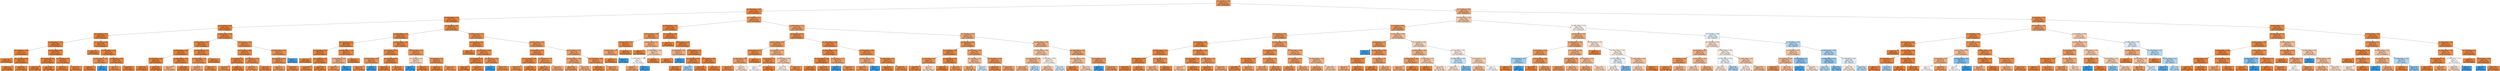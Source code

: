 digraph Tree {
node [shape=box, style="filled", color="black", fontname="helvetica"] ;
edge [fontname="helvetica"] ;
0 [label="숙소_가격_리뷰점수 <= 4.765\ngini = 0.215\nsamples = 29125\nvalue = [25562, 3563]\nclass = Non-Preference", fillcolor="#e99355"] ;
1 [label="숙소_정확성_리뷰점수 <= 4.895\ngini = 0.063\nsamples = 16262\nvalue = [15730, 532]\nclass = Non-Preference", fillcolor="#e68540"] ;
0 -> 1 [labeldistance=2.5, labelangle=45, headlabel="True"] ;
2 [label="숙소_청결도_리뷰점수 <= 4.795\ngini = 0.027\nsamples = 13354\nvalue = [13169, 185]\nclass = Non-Preference", fillcolor="#e5833c"] ;
1 -> 2 ;
3 [label="숙소_소통_리뷰점수 <= 4.965\ngini = 0.008\nsamples = 10560\nvalue = [10518, 42]\nclass = Non-Preference", fillcolor="#e5823a"] ;
2 -> 3 ;
4 [label="숙소_소통_리뷰점수 <= 4.925\ngini = 0.002\nsamples = 9044\nvalue = [9033, 11]\nclass = Non-Preference", fillcolor="#e58139"] ;
3 -> 4 ;
5 [label="숙소_정확성_리뷰점수 <= 4.765\ngini = 0.001\nsamples = 8426\nvalue = [8421, 5]\nclass = Non-Preference", fillcolor="#e58139"] ;
4 -> 5 ;
6 [label="숙소_위치_리뷰점수 <= 4.995\ngini = 0.0\nsamples = 7128\nvalue = [7127, 1]\nclass = Non-Preference", fillcolor="#e58139"] ;
5 -> 6 ;
7 [label="gini = 0.0\nsamples = 6651\nvalue = [6651, 0]\nclass = Non-Preference", fillcolor="#e58139"] ;
6 -> 7 ;
8 [label="숙소_가격_리뷰점수 <= 4.595\ngini = 0.004\nsamples = 477\nvalue = [476, 1]\nclass = Non-Preference", fillcolor="#e58139"] ;
6 -> 8 ;
9 [label="gini = 0.0\nsamples = 396\nvalue = [396, 0]\nclass = Non-Preference", fillcolor="#e58139"] ;
8 -> 9 ;
10 [label="gini = 0.024\nsamples = 81\nvalue = [80, 1]\nclass = Non-Preference", fillcolor="#e5833b"] ;
8 -> 10 ;
11 [label="숙소_체크인_리뷰점수 <= 4.99\ngini = 0.006\nsamples = 1298\nvalue = [1294, 4]\nclass = Non-Preference", fillcolor="#e5813a"] ;
5 -> 11 ;
12 [label="숙소_소통_리뷰점수 <= 4.875\ngini = 0.005\nsamples = 1229\nvalue = [1226, 3]\nclass = Non-Preference", fillcolor="#e58139"] ;
11 -> 12 ;
13 [label="gini = 0.0\nsamples = 808\nvalue = [808, 0]\nclass = Non-Preference", fillcolor="#e58139"] ;
12 -> 13 ;
14 [label="gini = 0.014\nsamples = 421\nvalue = [418, 3]\nclass = Non-Preference", fillcolor="#e5823a"] ;
12 -> 14 ;
15 [label="숙소_가격_리뷰점수 <= 4.66\ngini = 0.029\nsamples = 69\nvalue = [68, 1]\nclass = Non-Preference", fillcolor="#e5833c"] ;
11 -> 15 ;
16 [label="gini = 0.0\nsamples = 43\nvalue = [43, 0]\nclass = Non-Preference", fillcolor="#e58139"] ;
15 -> 16 ;
17 [label="gini = 0.074\nsamples = 26\nvalue = [25, 1]\nclass = Non-Preference", fillcolor="#e68641"] ;
15 -> 17 ;
18 [label="숙소_가격_리뷰점수 <= 4.655\ngini = 0.019\nsamples = 618\nvalue = [612, 6]\nclass = Non-Preference", fillcolor="#e5823b"] ;
4 -> 18 ;
19 [label="gini = 0.0\nsamples = 326\nvalue = [326, 0]\nclass = Non-Preference", fillcolor="#e58139"] ;
18 -> 19 ;
20 [label="숙소_체크인_리뷰점수 <= 4.735\ngini = 0.04\nsamples = 292\nvalue = [286, 6]\nclass = Non-Preference", fillcolor="#e6843d"] ;
18 -> 20 ;
21 [label="숙소_체크인_리뷰점수 <= 4.725\ngini = 0.18\nsamples = 10\nvalue = [9, 1]\nclass = Non-Preference", fillcolor="#e88f4f"] ;
20 -> 21 ;
22 [label="gini = 0.0\nsamples = 9\nvalue = [9, 0]\nclass = Non-Preference", fillcolor="#e58139"] ;
21 -> 22 ;
23 [label="gini = 0.0\nsamples = 1\nvalue = [0, 1]\nclass = Preference", fillcolor="#399de5"] ;
21 -> 23 ;
24 [label="숙소_위치_리뷰점수 <= 4.435\ngini = 0.035\nsamples = 282\nvalue = [277, 5]\nclass = Non-Preference", fillcolor="#e5833d"] ;
20 -> 24 ;
25 [label="gini = 0.18\nsamples = 10\nvalue = [9, 1]\nclass = Non-Preference", fillcolor="#e88f4f"] ;
24 -> 25 ;
26 [label="gini = 0.029\nsamples = 272\nvalue = [268, 4]\nclass = Non-Preference", fillcolor="#e5833c"] ;
24 -> 26 ;
27 [label="숙소_정확성_리뷰점수 <= 4.795\ngini = 0.04\nsamples = 1516\nvalue = [1485, 31]\nclass = Non-Preference", fillcolor="#e6843d"] ;
3 -> 27 ;
28 [label="숙소_청결도_리뷰점수 <= 4.685\ngini = 0.016\nsamples = 1145\nvalue = [1136, 9]\nclass = Non-Preference", fillcolor="#e5823b"] ;
27 -> 28 ;
29 [label="숙소_정확성_리뷰점수 <= 4.695\ngini = 0.008\nsamples = 980\nvalue = [976, 4]\nclass = Non-Preference", fillcolor="#e5823a"] ;
28 -> 29 ;
30 [label="숙소_위치_리뷰점수 <= 4.825\ngini = 0.002\nsamples = 810\nvalue = [809, 1]\nclass = Non-Preference", fillcolor="#e58139"] ;
29 -> 30 ;
31 [label="gini = 0.0\nsamples = 481\nvalue = [481, 0]\nclass = Non-Preference", fillcolor="#e58139"] ;
30 -> 31 ;
32 [label="gini = 0.006\nsamples = 329\nvalue = [328, 1]\nclass = Non-Preference", fillcolor="#e5813a"] ;
30 -> 32 ;
33 [label="숙소_정확성_리뷰점수 <= 4.705\ngini = 0.035\nsamples = 170\nvalue = [167, 3]\nclass = Non-Preference", fillcolor="#e5833d"] ;
29 -> 33 ;
34 [label="gini = 0.408\nsamples = 7\nvalue = [5, 2]\nclass = Non-Preference", fillcolor="#efb388"] ;
33 -> 34 ;
35 [label="gini = 0.012\nsamples = 163\nvalue = [162, 1]\nclass = Non-Preference", fillcolor="#e5823a"] ;
33 -> 35 ;
36 [label="숙소_청결도_리뷰점수 <= 4.735\ngini = 0.059\nsamples = 165\nvalue = [160, 5]\nclass = Non-Preference", fillcolor="#e6853f"] ;
28 -> 36 ;
37 [label="숙소_정확성_리뷰점수 <= 4.58\ngini = 0.163\nsamples = 56\nvalue = [51, 5]\nclass = Non-Preference", fillcolor="#e88d4c"] ;
36 -> 37 ;
38 [label="gini = 0.346\nsamples = 9\nvalue = [7, 2]\nclass = Non-Preference", fillcolor="#eca572"] ;
37 -> 38 ;
39 [label="gini = 0.12\nsamples = 47\nvalue = [44, 3]\nclass = Non-Preference", fillcolor="#e78a46"] ;
37 -> 39 ;
40 [label="gini = 0.0\nsamples = 109\nvalue = [109, 0]\nclass = Non-Preference", fillcolor="#e58139"] ;
36 -> 40 ;
41 [label="숙소_위치_리뷰점수 <= 4.975\ngini = 0.112\nsamples = 371\nvalue = [349, 22]\nclass = Non-Preference", fillcolor="#e78945"] ;
27 -> 41 ;
42 [label="숙소_가격_리뷰점수 <= 4.665\ngini = 0.09\nsamples = 297\nvalue = [283, 14]\nclass = Non-Preference", fillcolor="#e68743"] ;
41 -> 42 ;
43 [label="숙소_가격_리뷰점수 <= 4.3\ngini = 0.015\nsamples = 134\nvalue = [133, 1]\nclass = Non-Preference", fillcolor="#e5823a"] ;
42 -> 43 ;
44 [label="gini = 0.198\nsamples = 9\nvalue = [8, 1]\nclass = Non-Preference", fillcolor="#e89152"] ;
43 -> 44 ;
45 [label="gini = 0.0\nsamples = 125\nvalue = [125, 0]\nclass = Non-Preference", fillcolor="#e58139"] ;
43 -> 45 ;
46 [label="숙소_가격_리뷰점수 <= 4.705\ngini = 0.147\nsamples = 163\nvalue = [150, 13]\nclass = Non-Preference", fillcolor="#e78c4a"] ;
42 -> 46 ;
47 [label="gini = 0.233\nsamples = 67\nvalue = [58, 9]\nclass = Non-Preference", fillcolor="#e99558"] ;
46 -> 47 ;
48 [label="gini = 0.08\nsamples = 96\nvalue = [92, 4]\nclass = Non-Preference", fillcolor="#e68642"] ;
46 -> 48 ;
49 [label="숙소_청결도_리뷰점수 <= 4.785\ngini = 0.193\nsamples = 74\nvalue = [66, 8]\nclass = Non-Preference", fillcolor="#e89051"] ;
41 -> 49 ;
50 [label="숙소_가격_리뷰점수 <= 4.615\ngini = 0.173\nsamples = 73\nvalue = [66, 7]\nclass = Non-Preference", fillcolor="#e88e4e"] ;
49 -> 50 ;
51 [label="gini = 0.271\nsamples = 31\nvalue = [26, 5]\nclass = Non-Preference", fillcolor="#ea995f"] ;
50 -> 51 ;
52 [label="gini = 0.091\nsamples = 42\nvalue = [40, 2]\nclass = Non-Preference", fillcolor="#e68743"] ;
50 -> 52 ;
53 [label="gini = 0.0\nsamples = 1\nvalue = [0, 1]\nclass = Preference", fillcolor="#399de5"] ;
49 -> 53 ;
54 [label="숙소_소통_리뷰점수 <= 4.895\ngini = 0.097\nsamples = 2794\nvalue = [2651, 143]\nclass = Non-Preference", fillcolor="#e68844"] ;
2 -> 54 ;
55 [label="숙소_정확성_리뷰점수 <= 4.795\ngini = 0.036\nsamples = 1425\nvalue = [1399, 26]\nclass = Non-Preference", fillcolor="#e5833d"] ;
54 -> 55 ;
56 [label="숙소_가격_리뷰점수 <= 4.725\ngini = 0.009\nsamples = 849\nvalue = [845, 4]\nclass = Non-Preference", fillcolor="#e5823a"] ;
55 -> 56 ;
57 [label="숙소_소통_리뷰점수 <= 4.745\ngini = 0.005\nsamples = 795\nvalue = [793, 2]\nclass = Non-Preference", fillcolor="#e58139"] ;
56 -> 57 ;
58 [label="gini = 0.0\nsamples = 406\nvalue = [406, 0]\nclass = Non-Preference", fillcolor="#e58139"] ;
57 -> 58 ;
59 [label="숙소_소통_리뷰점수 <= 4.755\ngini = 0.01\nsamples = 389\nvalue = [387, 2]\nclass = Non-Preference", fillcolor="#e5823a"] ;
57 -> 59 ;
60 [label="gini = 0.087\nsamples = 22\nvalue = [21, 1]\nclass = Non-Preference", fillcolor="#e68742"] ;
59 -> 60 ;
61 [label="gini = 0.005\nsamples = 367\nvalue = [366, 1]\nclass = Non-Preference", fillcolor="#e5813a"] ;
59 -> 61 ;
62 [label="숙소_청결도_리뷰점수 <= 4.835\ngini = 0.071\nsamples = 54\nvalue = [52, 2]\nclass = Non-Preference", fillcolor="#e68641"] ;
56 -> 62 ;
63 [label="숙소_위치_리뷰점수 <= 4.895\ngini = 0.375\nsamples = 8\nvalue = [6, 2]\nclass = Non-Preference", fillcolor="#eeab7b"] ;
62 -> 63 ;
64 [label="gini = 0.245\nsamples = 7\nvalue = [6, 1]\nclass = Non-Preference", fillcolor="#e9965a"] ;
63 -> 64 ;
65 [label="gini = 0.0\nsamples = 1\nvalue = [0, 1]\nclass = Preference", fillcolor="#399de5"] ;
63 -> 65 ;
66 [label="gini = 0.0\nsamples = 46\nvalue = [46, 0]\nclass = Non-Preference", fillcolor="#e58139"] ;
62 -> 66 ;
67 [label="숙소_체크인_리뷰점수 <= 4.965\ngini = 0.073\nsamples = 576\nvalue = [554, 22]\nclass = Non-Preference", fillcolor="#e68641"] ;
55 -> 67 ;
68 [label="숙소_가격_리뷰점수 <= 4.435\ngini = 0.057\nsamples = 511\nvalue = [496, 15]\nclass = Non-Preference", fillcolor="#e6853f"] ;
67 -> 68 ;
69 [label="숙소_체크인_리뷰점수 <= 4.905\ngini = 0.208\nsamples = 34\nvalue = [30, 4]\nclass = Non-Preference", fillcolor="#e89253"] ;
68 -> 69 ;
70 [label="gini = 0.165\nsamples = 33\nvalue = [30, 3]\nclass = Non-Preference", fillcolor="#e88e4d"] ;
69 -> 70 ;
71 [label="gini = 0.0\nsamples = 1\nvalue = [0, 1]\nclass = Preference", fillcolor="#399de5"] ;
69 -> 71 ;
72 [label="숙소_가격_리뷰점수 <= 4.745\ngini = 0.045\nsamples = 477\nvalue = [466, 11]\nclass = Non-Preference", fillcolor="#e6843e"] ;
68 -> 72 ;
73 [label="gini = 0.033\nsamples = 415\nvalue = [408, 7]\nclass = Non-Preference", fillcolor="#e5833c"] ;
72 -> 73 ;
74 [label="gini = 0.121\nsamples = 62\nvalue = [58, 4]\nclass = Non-Preference", fillcolor="#e78a47"] ;
72 -> 74 ;
75 [label="숙소_체크인_리뷰점수 <= 4.975\ngini = 0.192\nsamples = 65\nvalue = [58, 7]\nclass = Non-Preference", fillcolor="#e89051"] ;
67 -> 75 ;
76 [label="숙소_가격_리뷰점수 <= 4.68\ngini = 0.48\nsamples = 5\nvalue = [3, 2]\nclass = Non-Preference", fillcolor="#f6d5bd"] ;
75 -> 76 ;
77 [label="gini = 0.0\nsamples = 2\nvalue = [0, 2]\nclass = Preference", fillcolor="#399de5"] ;
76 -> 77 ;
78 [label="gini = 0.0\nsamples = 3\nvalue = [3, 0]\nclass = Non-Preference", fillcolor="#e58139"] ;
76 -> 78 ;
79 [label="숙소_위치_리뷰점수 <= 4.76\ngini = 0.153\nsamples = 60\nvalue = [55, 5]\nclass = Non-Preference", fillcolor="#e78c4b"] ;
75 -> 79 ;
80 [label="gini = 0.0\nsamples = 20\nvalue = [20, 0]\nclass = Non-Preference", fillcolor="#e58139"] ;
79 -> 80 ;
81 [label="gini = 0.219\nsamples = 40\nvalue = [35, 5]\nclass = Non-Preference", fillcolor="#e99355"] ;
79 -> 81 ;
82 [label="숙소_정확성_리뷰점수 <= 4.755\ngini = 0.156\nsamples = 1369\nvalue = [1252, 117]\nclass = Non-Preference", fillcolor="#e78d4c"] ;
54 -> 82 ;
83 [label="숙소_가격_리뷰점수 <= 4.535\ngini = 0.059\nsamples = 527\nvalue = [511, 16]\nclass = Non-Preference", fillcolor="#e6853f"] ;
82 -> 83 ;
84 [label="gini = 0.0\nsamples = 272\nvalue = [272, 0]\nclass = Non-Preference", fillcolor="#e58139"] ;
83 -> 84 ;
85 [label="숙소_체크인_리뷰점수 <= 4.895\ngini = 0.118\nsamples = 255\nvalue = [239, 16]\nclass = Non-Preference", fillcolor="#e78946"] ;
83 -> 85 ;
86 [label="숙소_위치_리뷰점수 <= 4.98\ngini = 0.018\nsamples = 112\nvalue = [111, 1]\nclass = Non-Preference", fillcolor="#e5823b"] ;
85 -> 86 ;
87 [label="gini = 0.0\nsamples = 90\nvalue = [90, 0]\nclass = Non-Preference", fillcolor="#e58139"] ;
86 -> 87 ;
88 [label="gini = 0.087\nsamples = 22\nvalue = [21, 1]\nclass = Non-Preference", fillcolor="#e68742"] ;
86 -> 88 ;
89 [label="숙소_가격_리뷰점수 <= 4.545\ngini = 0.188\nsamples = 143\nvalue = [128, 15]\nclass = Non-Preference", fillcolor="#e89050"] ;
85 -> 89 ;
90 [label="gini = 0.0\nsamples = 1\nvalue = [0, 1]\nclass = Preference", fillcolor="#399de5"] ;
89 -> 90 ;
91 [label="gini = 0.178\nsamples = 142\nvalue = [128, 14]\nclass = Non-Preference", fillcolor="#e88f4f"] ;
89 -> 91 ;
92 [label="숙소_체크인_리뷰점수 <= 4.925\ngini = 0.211\nsamples = 842\nvalue = [741, 101]\nclass = Non-Preference", fillcolor="#e99254"] ;
82 -> 92 ;
93 [label="숙소_위치_리뷰점수 <= 4.875\ngini = 0.138\nsamples = 482\nvalue = [446, 36]\nclass = Non-Preference", fillcolor="#e78b49"] ;
92 -> 93 ;
94 [label="숙소_체크인_리뷰점수 <= 4.805\ngini = 0.094\nsamples = 303\nvalue = [288, 15]\nclass = Non-Preference", fillcolor="#e68843"] ;
93 -> 94 ;
95 [label="gini = 0.186\nsamples = 77\nvalue = [69, 8]\nclass = Non-Preference", fillcolor="#e89050"] ;
94 -> 95 ;
96 [label="gini = 0.06\nsamples = 226\nvalue = [219, 7]\nclass = Non-Preference", fillcolor="#e6853f"] ;
94 -> 96 ;
97 [label="숙소_가격_리뷰점수 <= 4.725\ngini = 0.207\nsamples = 179\nvalue = [158, 21]\nclass = Non-Preference", fillcolor="#e89253"] ;
93 -> 97 ;
98 [label="gini = 0.143\nsamples = 129\nvalue = [119, 10]\nclass = Non-Preference", fillcolor="#e78c4a"] ;
97 -> 98 ;
99 [label="gini = 0.343\nsamples = 50\nvalue = [39, 11]\nclass = Non-Preference", fillcolor="#eca571"] ;
97 -> 99 ;
100 [label="숙소_위치_리뷰점수 <= 4.955\ngini = 0.296\nsamples = 360\nvalue = [295, 65]\nclass = Non-Preference", fillcolor="#eb9d65"] ;
92 -> 100 ;
101 [label="숙소_청결도_리뷰점수 <= 4.895\ngini = 0.321\nsamples = 289\nvalue = [231, 58]\nclass = Non-Preference", fillcolor="#eca16b"] ;
100 -> 101 ;
102 [label="gini = 0.262\nsamples = 168\nvalue = [142, 26]\nclass = Non-Preference", fillcolor="#ea985d"] ;
101 -> 102 ;
103 [label="gini = 0.389\nsamples = 121\nvalue = [89, 32]\nclass = Non-Preference", fillcolor="#eeae80"] ;
101 -> 103 ;
104 [label="숙소_정확성_리뷰점수 <= 4.845\ngini = 0.178\nsamples = 71\nvalue = [64, 7]\nclass = Non-Preference", fillcolor="#e88f4f"] ;
100 -> 104 ;
105 [label="gini = 0.054\nsamples = 36\nvalue = [35, 1]\nclass = Non-Preference", fillcolor="#e6853f"] ;
104 -> 105 ;
106 [label="gini = 0.284\nsamples = 35\nvalue = [29, 6]\nclass = Non-Preference", fillcolor="#ea9b62"] ;
104 -> 106 ;
107 [label="숙소_가격_리뷰점수 <= 4.525\ngini = 0.21\nsamples = 2908\nvalue = [2561, 347]\nclass = Non-Preference", fillcolor="#e99254"] ;
1 -> 107 ;
108 [label="숙소_정확성_리뷰점수 <= 4.925\ngini = 0.028\nsamples = 1064\nvalue = [1049, 15]\nclass = Non-Preference", fillcolor="#e5833c"] ;
107 -> 108 ;
109 [label="숙소_체크인_리뷰점수 <= 4.905\ngini = 0.201\nsamples = 44\nvalue = [39, 5]\nclass = Non-Preference", fillcolor="#e89152"] ;
108 -> 109 ;
110 [label="숙소_청결도_리뷰점수 <= 4.59\ngini = 0.071\nsamples = 27\nvalue = [26, 1]\nclass = Non-Preference", fillcolor="#e68641"] ;
109 -> 110 ;
111 [label="숙소_청결도_리뷰점수 <= 4.54\ngini = 0.32\nsamples = 5\nvalue = [4, 1]\nclass = Non-Preference", fillcolor="#eca06a"] ;
110 -> 111 ;
112 [label="gini = 0.0\nsamples = 4\nvalue = [4, 0]\nclass = Non-Preference", fillcolor="#e58139"] ;
111 -> 112 ;
113 [label="gini = 0.0\nsamples = 1\nvalue = [0, 1]\nclass = Preference", fillcolor="#399de5"] ;
111 -> 113 ;
114 [label="gini = 0.0\nsamples = 22\nvalue = [22, 0]\nclass = Non-Preference", fillcolor="#e58139"] ;
110 -> 114 ;
115 [label="숙소_청결도_리뷰점수 <= 4.71\ngini = 0.36\nsamples = 17\nvalue = [13, 4]\nclass = Non-Preference", fillcolor="#eda876"] ;
109 -> 115 ;
116 [label="gini = 0.0\nsamples = 6\nvalue = [6, 0]\nclass = Non-Preference", fillcolor="#e58139"] ;
115 -> 116 ;
117 [label="숙소_청결도_리뷰점수 <= 4.915\ngini = 0.463\nsamples = 11\nvalue = [7, 4]\nclass = Non-Preference", fillcolor="#f4c9aa"] ;
115 -> 117 ;
118 [label="숙소_정확성_리뷰점수 <= 4.905\ngini = 0.5\nsamples = 8\nvalue = [4, 4]\nclass = Non-Preference", fillcolor="#ffffff"] ;
117 -> 118 ;
119 [label="gini = 0.32\nsamples = 5\nvalue = [4, 1]\nclass = Non-Preference", fillcolor="#eca06a"] ;
118 -> 119 ;
120 [label="gini = 0.0\nsamples = 3\nvalue = [0, 3]\nclass = Preference", fillcolor="#399de5"] ;
118 -> 120 ;
121 [label="gini = 0.0\nsamples = 3\nvalue = [3, 0]\nclass = Non-Preference", fillcolor="#e58139"] ;
117 -> 121 ;
122 [label="숙소_가격_리뷰점수 <= 4.125\ngini = 0.019\nsamples = 1020\nvalue = [1010, 10]\nclass = Non-Preference", fillcolor="#e5823b"] ;
108 -> 122 ;
123 [label="gini = 0.0\nsamples = 451\nvalue = [451, 0]\nclass = Non-Preference", fillcolor="#e58139"] ;
122 -> 123 ;
124 [label="숙소_가격_리뷰점수 <= 4.155\ngini = 0.035\nsamples = 569\nvalue = [559, 10]\nclass = Non-Preference", fillcolor="#e5833d"] ;
122 -> 124 ;
125 [label="숙소_위치_리뷰점수 <= 4.855\ngini = 0.375\nsamples = 4\nvalue = [3, 1]\nclass = Non-Preference", fillcolor="#eeab7b"] ;
124 -> 125 ;
126 [label="gini = 0.0\nsamples = 3\nvalue = [3, 0]\nclass = Non-Preference", fillcolor="#e58139"] ;
125 -> 126 ;
127 [label="gini = 0.0\nsamples = 1\nvalue = [0, 1]\nclass = Preference", fillcolor="#399de5"] ;
125 -> 127 ;
128 [label="숙소_가격_리뷰점수 <= 4.475\ngini = 0.031\nsamples = 565\nvalue = [556, 9]\nclass = Non-Preference", fillcolor="#e5833c"] ;
124 -> 128 ;
129 [label="숙소_가격_리뷰점수 <= 4.455\ngini = 0.068\nsamples = 170\nvalue = [164, 6]\nclass = Non-Preference", fillcolor="#e68640"] ;
128 -> 129 ;
130 [label="gini = 0.047\nsamples = 167\nvalue = [163, 4]\nclass = Non-Preference", fillcolor="#e6843e"] ;
129 -> 130 ;
131 [label="gini = 0.444\nsamples = 3\nvalue = [1, 2]\nclass = Preference", fillcolor="#9ccef2"] ;
129 -> 131 ;
132 [label="숙소_위치_리뷰점수 <= 4.845\ngini = 0.015\nsamples = 395\nvalue = [392, 3]\nclass = Non-Preference", fillcolor="#e5823b"] ;
128 -> 132 ;
133 [label="gini = 0.035\nsamples = 168\nvalue = [165, 3]\nclass = Non-Preference", fillcolor="#e5833d"] ;
132 -> 133 ;
134 [label="gini = 0.0\nsamples = 227\nvalue = [227, 0]\nclass = Non-Preference", fillcolor="#e58139"] ;
132 -> 134 ;
135 [label="숙소_청결도_리뷰점수 <= 4.775\ngini = 0.295\nsamples = 1844\nvalue = [1512, 332]\nclass = Non-Preference", fillcolor="#eb9d64"] ;
107 -> 135 ;
136 [label="숙소_가격_리뷰점수 <= 4.655\ngini = 0.123\nsamples = 564\nvalue = [527, 37]\nclass = Non-Preference", fillcolor="#e78a47"] ;
135 -> 136 ;
137 [label="숙소_청결도_리뷰점수 <= 4.675\ngini = 0.238\nsamples = 116\nvalue = [100, 16]\nclass = Non-Preference", fillcolor="#e99559"] ;
136 -> 137 ;
138 [label="숙소_위치_리뷰점수 <= 4.705\ngini = 0.111\nsamples = 68\nvalue = [64, 4]\nclass = Non-Preference", fillcolor="#e78945"] ;
137 -> 138 ;
139 [label="숙소_청결도_리뷰점수 <= 4.59\ngini = 0.298\nsamples = 22\nvalue = [18, 4]\nclass = Non-Preference", fillcolor="#eb9d65"] ;
138 -> 139 ;
140 [label="gini = 0.124\nsamples = 15\nvalue = [14, 1]\nclass = Non-Preference", fillcolor="#e78a47"] ;
139 -> 140 ;
141 [label="gini = 0.49\nsamples = 7\nvalue = [4, 3]\nclass = Non-Preference", fillcolor="#f8e0ce"] ;
139 -> 141 ;
142 [label="gini = 0.0\nsamples = 46\nvalue = [46, 0]\nclass = Non-Preference", fillcolor="#e58139"] ;
138 -> 142 ;
143 [label="숙소_소통_리뷰점수 <= 4.915\ngini = 0.375\nsamples = 48\nvalue = [36, 12]\nclass = Non-Preference", fillcolor="#eeab7b"] ;
137 -> 143 ;
144 [label="숙소_위치_리뷰점수 <= 4.5\ngini = 0.111\nsamples = 17\nvalue = [16, 1]\nclass = Non-Preference", fillcolor="#e78945"] ;
143 -> 144 ;
145 [label="gini = 0.5\nsamples = 2\nvalue = [1, 1]\nclass = Non-Preference", fillcolor="#ffffff"] ;
144 -> 145 ;
146 [label="gini = 0.0\nsamples = 15\nvalue = [15, 0]\nclass = Non-Preference", fillcolor="#e58139"] ;
144 -> 146 ;
147 [label="숙소_위치_리뷰점수 <= 4.905\ngini = 0.458\nsamples = 31\nvalue = [20, 11]\nclass = Non-Preference", fillcolor="#f3c6a6"] ;
143 -> 147 ;
148 [label="gini = 0.499\nsamples = 21\nvalue = [11, 10]\nclass = Non-Preference", fillcolor="#fdf4ed"] ;
147 -> 148 ;
149 [label="gini = 0.18\nsamples = 10\nvalue = [9, 1]\nclass = Non-Preference", fillcolor="#e88f4f"] ;
147 -> 149 ;
150 [label="숙소_체크인_리뷰점수 <= 4.925\ngini = 0.089\nsamples = 448\nvalue = [427, 21]\nclass = Non-Preference", fillcolor="#e68743"] ;
136 -> 150 ;
151 [label="숙소_청결도_리뷰점수 <= 4.755\ngini = 0.04\nsamples = 198\nvalue = [194, 4]\nclass = Non-Preference", fillcolor="#e6843d"] ;
150 -> 151 ;
152 [label="숙소_체크인_리뷰점수 <= 4.855\ngini = 0.021\nsamples = 187\nvalue = [185, 2]\nclass = Non-Preference", fillcolor="#e5823b"] ;
151 -> 152 ;
153 [label="gini = 0.0\nsamples = 108\nvalue = [108, 0]\nclass = Non-Preference", fillcolor="#e58139"] ;
152 -> 153 ;
154 [label="gini = 0.049\nsamples = 79\nvalue = [77, 2]\nclass = Non-Preference", fillcolor="#e6843e"] ;
152 -> 154 ;
155 [label="숙소_위치_리뷰점수 <= 4.755\ngini = 0.298\nsamples = 11\nvalue = [9, 2]\nclass = Non-Preference", fillcolor="#eb9d65"] ;
151 -> 155 ;
156 [label="gini = 0.0\nsamples = 1\nvalue = [0, 1]\nclass = Preference", fillcolor="#399de5"] ;
155 -> 156 ;
157 [label="gini = 0.18\nsamples = 10\nvalue = [9, 1]\nclass = Non-Preference", fillcolor="#e88f4f"] ;
155 -> 157 ;
158 [label="숙소_체크인_리뷰점수 <= 4.935\ngini = 0.127\nsamples = 250\nvalue = [233, 17]\nclass = Non-Preference", fillcolor="#e78a47"] ;
150 -> 158 ;
159 [label="숙소_청결도_리뷰점수 <= 4.725\ngini = 0.346\nsamples = 9\nvalue = [7, 2]\nclass = Non-Preference", fillcolor="#eca572"] ;
158 -> 159 ;
160 [label="gini = 0.219\nsamples = 8\nvalue = [7, 1]\nclass = Non-Preference", fillcolor="#e99355"] ;
159 -> 160 ;
161 [label="gini = 0.0\nsamples = 1\nvalue = [0, 1]\nclass = Preference", fillcolor="#399de5"] ;
159 -> 161 ;
162 [label="숙소_청결도_리뷰점수 <= 4.59\ngini = 0.117\nsamples = 241\nvalue = [226, 15]\nclass = Non-Preference", fillcolor="#e78946"] ;
158 -> 162 ;
163 [label="gini = 0.035\nsamples = 56\nvalue = [55, 1]\nclass = Non-Preference", fillcolor="#e5833d"] ;
162 -> 163 ;
164 [label="gini = 0.14\nsamples = 185\nvalue = [171, 14]\nclass = Non-Preference", fillcolor="#e78b49"] ;
162 -> 164 ;
165 [label="숙소_소통_리뷰점수 <= 4.895\ngini = 0.355\nsamples = 1280\nvalue = [985, 295]\nclass = Non-Preference", fillcolor="#eda774"] ;
135 -> 165 ;
166 [label="숙소_소통_리뷰점수 <= 4.805\ngini = 0.191\nsamples = 272\nvalue = [243, 29]\nclass = Non-Preference", fillcolor="#e89051"] ;
165 -> 166 ;
167 [label="숙소_가격_리뷰점수 <= 4.615\ngini = 0.08\nsamples = 120\nvalue = [115, 5]\nclass = Non-Preference", fillcolor="#e68642"] ;
166 -> 167 ;
168 [label="숙소_위치_리뷰점수 <= 4.93\ngini = 0.204\nsamples = 26\nvalue = [23, 3]\nclass = Non-Preference", fillcolor="#e89153"] ;
167 -> 168 ;
169 [label="gini = 0.091\nsamples = 21\nvalue = [20, 1]\nclass = Non-Preference", fillcolor="#e68743"] ;
168 -> 169 ;
170 [label="gini = 0.48\nsamples = 5\nvalue = [3, 2]\nclass = Non-Preference", fillcolor="#f6d5bd"] ;
168 -> 170 ;
171 [label="숙소_소통_리뷰점수 <= 4.765\ngini = 0.042\nsamples = 94\nvalue = [92, 2]\nclass = Non-Preference", fillcolor="#e6843d"] ;
167 -> 171 ;
172 [label="gini = 0.0\nsamples = 80\nvalue = [80, 0]\nclass = Non-Preference", fillcolor="#e58139"] ;
171 -> 172 ;
173 [label="gini = 0.245\nsamples = 14\nvalue = [12, 2]\nclass = Non-Preference", fillcolor="#e9965a"] ;
171 -> 173 ;
174 [label="숙소_가격_리뷰점수 <= 4.645\ngini = 0.266\nsamples = 152\nvalue = [128, 24]\nclass = Non-Preference", fillcolor="#ea995e"] ;
166 -> 174 ;
175 [label="숙소_가격_리뷰점수 <= 4.62\ngini = 0.428\nsamples = 29\nvalue = [20, 9]\nclass = Non-Preference", fillcolor="#f1ba92"] ;
174 -> 175 ;
176 [label="gini = 0.351\nsamples = 22\nvalue = [17, 5]\nclass = Non-Preference", fillcolor="#eda673"] ;
175 -> 176 ;
177 [label="gini = 0.49\nsamples = 7\nvalue = [3, 4]\nclass = Preference", fillcolor="#cee6f8"] ;
175 -> 177 ;
178 [label="숙소_위치_리뷰점수 <= 4.895\ngini = 0.214\nsamples = 123\nvalue = [108, 15]\nclass = Non-Preference", fillcolor="#e99254"] ;
174 -> 178 ;
179 [label="gini = 0.119\nsamples = 63\nvalue = [59, 4]\nclass = Non-Preference", fillcolor="#e78a46"] ;
178 -> 179 ;
180 [label="gini = 0.299\nsamples = 60\nvalue = [49, 11]\nclass = Non-Preference", fillcolor="#eb9d65"] ;
178 -> 180 ;
181 [label="숙소_정확성_리뷰점수 <= 4.985\ngini = 0.389\nsamples = 1008\nvalue = [742, 266]\nclass = Non-Preference", fillcolor="#eeae80"] ;
165 -> 181 ;
182 [label="숙소_청결도_리뷰점수 <= 4.935\ngini = 0.449\nsamples = 476\nvalue = [314, 162]\nclass = Non-Preference", fillcolor="#f2c29f"] ;
181 -> 182 ;
183 [label="숙소_정확성_리뷰점수 <= 4.965\ngini = 0.409\nsamples = 339\nvalue = [242, 97]\nclass = Non-Preference", fillcolor="#efb488"] ;
182 -> 183 ;
184 [label="gini = 0.392\nsamples = 321\nvalue = [235, 86]\nclass = Non-Preference", fillcolor="#efaf81"] ;
183 -> 184 ;
185 [label="gini = 0.475\nsamples = 18\nvalue = [7, 11]\nclass = Preference", fillcolor="#b7dbf6"] ;
183 -> 185 ;
186 [label="숙소_소통_리뷰점수 <= 4.955\ngini = 0.499\nsamples = 137\nvalue = [72, 65]\nclass = Non-Preference", fillcolor="#fcf3ec"] ;
182 -> 186 ;
187 [label="gini = 0.452\nsamples = 58\nvalue = [38, 20]\nclass = Non-Preference", fillcolor="#f3c3a1"] ;
186 -> 187 ;
188 [label="gini = 0.49\nsamples = 79\nvalue = [34, 45]\nclass = Preference", fillcolor="#cfe7f9"] ;
186 -> 188 ;
189 [label="숙소_청결도_리뷰점수 <= 4.975\ngini = 0.315\nsamples = 532\nvalue = [428, 104]\nclass = Non-Preference", fillcolor="#eba069"] ;
181 -> 189 ;
190 [label="숙소_청결도_리뷰점수 <= 4.825\ngini = 0.436\nsamples = 165\nvalue = [112, 53]\nclass = Non-Preference", fillcolor="#f1bd97"] ;
189 -> 190 ;
191 [label="gini = 0.111\nsamples = 34\nvalue = [32, 2]\nclass = Non-Preference", fillcolor="#e78945"] ;
190 -> 191 ;
192 [label="gini = 0.475\nsamples = 131\nvalue = [80, 51]\nclass = Non-Preference", fillcolor="#f6d1b7"] ;
190 -> 192 ;
193 [label="숙소_가격_리뷰점수 <= 4.565\ngini = 0.239\nsamples = 367\nvalue = [316, 51]\nclass = Non-Preference", fillcolor="#e99559"] ;
189 -> 193 ;
194 [label="gini = 0.0\nsamples = 2\nvalue = [0, 2]\nclass = Preference", fillcolor="#399de5"] ;
193 -> 194 ;
195 [label="gini = 0.232\nsamples = 365\nvalue = [316, 49]\nclass = Non-Preference", fillcolor="#e99558"] ;
193 -> 195 ;
196 [label="숙소_가격_리뷰점수 <= 4.995\ngini = 0.36\nsamples = 12863\nvalue = [9832, 3031]\nclass = Non-Preference", fillcolor="#eda876"] ;
0 -> 196 [labeldistance=2.5, labelangle=-45, headlabel="False"] ;
197 [label="숙소_정확성_리뷰점수 <= 4.895\ngini = 0.466\nsamples = 6990\nvalue = [4402, 2588]\nclass = Non-Preference", fillcolor="#f4cbad"] ;
196 -> 197 ;
198 [label="숙소_가격_리뷰점수 <= 4.885\ngini = 0.25\nsamples = 2286\nvalue = [1952, 334]\nclass = Non-Preference", fillcolor="#e9975b"] ;
197 -> 198 ;
199 [label="숙소_소통_리뷰점수 <= 4.895\ngini = 0.209\nsamples = 1963\nvalue = [1730, 233]\nclass = Non-Preference", fillcolor="#e99254"] ;
198 -> 199 ;
200 [label="숙소_위치_리뷰점수 <= 4.905\ngini = 0.07\nsamples = 603\nvalue = [581, 22]\nclass = Non-Preference", fillcolor="#e68640"] ;
199 -> 200 ;
201 [label="숙소_청결도_리뷰점수 <= 4.945\ngini = 0.048\nsamples = 483\nvalue = [471, 12]\nclass = Non-Preference", fillcolor="#e6843e"] ;
200 -> 201 ;
202 [label="숙소_소통_리뷰점수 <= 4.885\ngini = 0.032\nsamples = 432\nvalue = [425, 7]\nclass = Non-Preference", fillcolor="#e5833c"] ;
201 -> 202 ;
203 [label="gini = 0.016\nsamples = 370\nvalue = [367, 3]\nclass = Non-Preference", fillcolor="#e5823b"] ;
202 -> 203 ;
204 [label="gini = 0.121\nsamples = 62\nvalue = [58, 4]\nclass = Non-Preference", fillcolor="#e78a47"] ;
202 -> 204 ;
205 [label="숙소_위치_리뷰점수 <= 4.715\ngini = 0.177\nsamples = 51\nvalue = [46, 5]\nclass = Non-Preference", fillcolor="#e88f4f"] ;
201 -> 205 ;
206 [label="gini = 0.401\nsamples = 18\nvalue = [13, 5]\nclass = Non-Preference", fillcolor="#efb185"] ;
205 -> 206 ;
207 [label="gini = 0.0\nsamples = 33\nvalue = [33, 0]\nclass = Non-Preference", fillcolor="#e58139"] ;
205 -> 207 ;
208 [label="숙소_정확성_리뷰점수 <= 4.845\ngini = 0.153\nsamples = 120\nvalue = [110, 10]\nclass = Non-Preference", fillcolor="#e78c4b"] ;
200 -> 208 ;
209 [label="숙소_체크인_리뷰점수 <= 4.53\ngini = 0.081\nsamples = 71\nvalue = [68, 3]\nclass = Non-Preference", fillcolor="#e68742"] ;
208 -> 209 ;
210 [label="gini = 0.444\nsamples = 3\nvalue = [2, 1]\nclass = Non-Preference", fillcolor="#f2c09c"] ;
209 -> 210 ;
211 [label="gini = 0.057\nsamples = 68\nvalue = [66, 2]\nclass = Non-Preference", fillcolor="#e6853f"] ;
209 -> 211 ;
212 [label="숙소_청결도_리뷰점수 <= 4.82\ngini = 0.245\nsamples = 49\nvalue = [42, 7]\nclass = Non-Preference", fillcolor="#e9965a"] ;
208 -> 212 ;
213 [label="gini = 0.091\nsamples = 21\nvalue = [20, 1]\nclass = Non-Preference", fillcolor="#e68743"] ;
212 -> 213 ;
214 [label="gini = 0.337\nsamples = 28\nvalue = [22, 6]\nclass = Non-Preference", fillcolor="#eca36f"] ;
212 -> 214 ;
215 [label="숙소_청결도_리뷰점수 <= 4.805\ngini = 0.262\nsamples = 1360\nvalue = [1149, 211]\nclass = Non-Preference", fillcolor="#ea985d"] ;
199 -> 215 ;
216 [label="숙소_소통_리뷰점수 <= 4.995\ngini = 0.16\nsamples = 594\nvalue = [542, 52]\nclass = Non-Preference", fillcolor="#e78d4c"] ;
215 -> 216 ;
217 [label="숙소_체크인_리뷰점수 <= 4.995\ngini = 0.102\nsamples = 351\nvalue = [332, 19]\nclass = Non-Preference", fillcolor="#e68844"] ;
216 -> 217 ;
218 [label="gini = 0.087\nsamples = 329\nvalue = [314, 15]\nclass = Non-Preference", fillcolor="#e68742"] ;
217 -> 218 ;
219 [label="gini = 0.298\nsamples = 22\nvalue = [18, 4]\nclass = Non-Preference", fillcolor="#eb9d65"] ;
217 -> 219 ;
220 [label="숙소_위치_리뷰점수 <= 4.715\ngini = 0.235\nsamples = 243\nvalue = [210, 33]\nclass = Non-Preference", fillcolor="#e99558"] ;
216 -> 220 ;
221 [label="gini = 0.339\nsamples = 60\nvalue = [47, 13]\nclass = Non-Preference", fillcolor="#eca470"] ;
220 -> 221 ;
222 [label="gini = 0.195\nsamples = 183\nvalue = [163, 20]\nclass = Non-Preference", fillcolor="#e89051"] ;
220 -> 222 ;
223 [label="숙소_정확성_리뷰점수 <= 4.865\ngini = 0.329\nsamples = 766\nvalue = [607, 159]\nclass = Non-Preference", fillcolor="#eca26d"] ;
215 -> 223 ;
224 [label="숙소_가격_리뷰점수 <= 4.845\ngini = 0.261\nsamples = 454\nvalue = [384, 70]\nclass = Non-Preference", fillcolor="#ea985d"] ;
223 -> 224 ;
225 [label="gini = 0.214\nsamples = 329\nvalue = [289, 40]\nclass = Non-Preference", fillcolor="#e99254"] ;
224 -> 225 ;
226 [label="gini = 0.365\nsamples = 125\nvalue = [95, 30]\nclass = Non-Preference", fillcolor="#eda978"] ;
224 -> 226 ;
227 [label="숙소_체크인_리뷰점수 <= 4.915\ngini = 0.408\nsamples = 312\nvalue = [223, 89]\nclass = Non-Preference", fillcolor="#efb388"] ;
223 -> 227 ;
228 [label="gini = 0.301\nsamples = 130\nvalue = [106, 24]\nclass = Non-Preference", fillcolor="#eb9e66"] ;
227 -> 228 ;
229 [label="gini = 0.459\nsamples = 182\nvalue = [117, 65]\nclass = Non-Preference", fillcolor="#f3c7a7"] ;
227 -> 229 ;
230 [label="숙소_청결도_리뷰점수 <= 4.785\ngini = 0.43\nsamples = 323\nvalue = [222, 101]\nclass = Non-Preference", fillcolor="#f1ba93"] ;
198 -> 230 ;
231 [label="숙소_위치_리뷰점수 <= 4.45\ngini = 0.207\nsamples = 94\nvalue = [83, 11]\nclass = Non-Preference", fillcolor="#e89253"] ;
230 -> 231 ;
232 [label="gini = 0.0\nsamples = 1\nvalue = [0, 1]\nclass = Preference", fillcolor="#399de5"] ;
231 -> 232 ;
233 [label="숙소_청결도_리뷰점수 <= 4.695\ngini = 0.192\nsamples = 93\nvalue = [83, 10]\nclass = Non-Preference", fillcolor="#e89051"] ;
231 -> 233 ;
234 [label="숙소_위치_리뷰점수 <= 4.565\ngini = 0.081\nsamples = 47\nvalue = [45, 2]\nclass = Non-Preference", fillcolor="#e68742"] ;
233 -> 234 ;
235 [label="gini = 0.375\nsamples = 4\nvalue = [3, 1]\nclass = Non-Preference", fillcolor="#eeab7b"] ;
234 -> 235 ;
236 [label="gini = 0.045\nsamples = 43\nvalue = [42, 1]\nclass = Non-Preference", fillcolor="#e6843e"] ;
234 -> 236 ;
237 [label="숙소_소통_리뷰점수 <= 4.88\ngini = 0.287\nsamples = 46\nvalue = [38, 8]\nclass = Non-Preference", fillcolor="#ea9c63"] ;
233 -> 237 ;
238 [label="gini = 0.0\nsamples = 12\nvalue = [12, 0]\nclass = Non-Preference", fillcolor="#e58139"] ;
237 -> 238 ;
239 [label="gini = 0.36\nsamples = 34\nvalue = [26, 8]\nclass = Non-Preference", fillcolor="#eda876"] ;
237 -> 239 ;
240 [label="숙소_소통_리뷰점수 <= 4.935\ngini = 0.477\nsamples = 229\nvalue = [139, 90]\nclass = Non-Preference", fillcolor="#f6d3b9"] ;
230 -> 240 ;
241 [label="숙소_청결도_리뷰점수 <= 4.895\ngini = 0.39\nsamples = 79\nvalue = [58, 21]\nclass = Non-Preference", fillcolor="#eeaf81"] ;
240 -> 241 ;
242 [label="숙소_청결도_리뷰점수 <= 4.865\ngini = 0.272\nsamples = 37\nvalue = [31, 6]\nclass = Non-Preference", fillcolor="#ea995f"] ;
241 -> 242 ;
243 [label="gini = 0.365\nsamples = 25\nvalue = [19, 6]\nclass = Non-Preference", fillcolor="#eda978"] ;
242 -> 243 ;
244 [label="gini = 0.0\nsamples = 12\nvalue = [12, 0]\nclass = Non-Preference", fillcolor="#e58139"] ;
242 -> 244 ;
245 [label="숙소_소통_리뷰점수 <= 4.79\ngini = 0.459\nsamples = 42\nvalue = [27, 15]\nclass = Non-Preference", fillcolor="#f3c7a7"] ;
241 -> 245 ;
246 [label="gini = 0.0\nsamples = 6\nvalue = [6, 0]\nclass = Non-Preference", fillcolor="#e58139"] ;
245 -> 246 ;
247 [label="gini = 0.486\nsamples = 36\nvalue = [21, 15]\nclass = Non-Preference", fillcolor="#f8dbc6"] ;
245 -> 247 ;
248 [label="숙소_소통_리뷰점수 <= 4.99\ngini = 0.497\nsamples = 150\nvalue = [81, 69]\nclass = Non-Preference", fillcolor="#fbece2"] ;
240 -> 248 ;
249 [label="숙소_청결도_리뷰점수 <= 4.905\ngini = 0.486\nsamples = 60\nvalue = [25, 35]\nclass = Preference", fillcolor="#c6e3f8"] ;
248 -> 249 ;
250 [label="gini = 0.492\nsamples = 32\nvalue = [18, 14]\nclass = Non-Preference", fillcolor="#f9e3d3"] ;
249 -> 250 ;
251 [label="gini = 0.375\nsamples = 28\nvalue = [7, 21]\nclass = Preference", fillcolor="#7bbeee"] ;
249 -> 251 ;
252 [label="숙소_가격_리뷰점수 <= 4.915\ngini = 0.47\nsamples = 90\nvalue = [56, 34]\nclass = Non-Preference", fillcolor="#f5ceb1"] ;
248 -> 252 ;
253 [label="gini = 0.428\nsamples = 58\nvalue = [40, 18]\nclass = Non-Preference", fillcolor="#f1ba92"] ;
252 -> 253 ;
254 [label="gini = 0.5\nsamples = 32\nvalue = [16, 16]\nclass = Non-Preference", fillcolor="#ffffff"] ;
252 -> 254 ;
255 [label="숙소_청결도_리뷰점수 <= 4.835\ngini = 0.499\nsamples = 4704\nvalue = [2450, 2254]\nclass = Non-Preference", fillcolor="#fdf5ef"] ;
197 -> 255 ;
256 [label="숙소_가격_리뷰점수 <= 4.895\ngini = 0.382\nsamples = 955\nvalue = [709, 246]\nclass = Non-Preference", fillcolor="#eead7e"] ;
255 -> 256 ;
257 [label="숙소_청결도_리뷰점수 <= 4.745\ngini = 0.331\nsamples = 756\nvalue = [598, 158]\nclass = Non-Preference", fillcolor="#eca26d"] ;
256 -> 257 ;
258 [label="숙소_위치_리뷰점수 <= 4.275\ngini = 0.236\nsamples = 307\nvalue = [265, 42]\nclass = Non-Preference", fillcolor="#e99558"] ;
257 -> 258 ;
259 [label="숙소_체크인_리뷰점수 <= 4.845\ngini = 0.444\nsamples = 3\nvalue = [1, 2]\nclass = Preference", fillcolor="#9ccef2"] ;
258 -> 259 ;
260 [label="gini = 0.0\nsamples = 1\nvalue = [1, 0]\nclass = Non-Preference", fillcolor="#e58139"] ;
259 -> 260 ;
261 [label="gini = 0.0\nsamples = 2\nvalue = [0, 2]\nclass = Preference", fillcolor="#399de5"] ;
259 -> 261 ;
262 [label="숙소_체크인_리뷰점수 <= 4.845\ngini = 0.229\nsamples = 304\nvalue = [264, 40]\nclass = Non-Preference", fillcolor="#e99457"] ;
258 -> 262 ;
263 [label="gini = 0.069\nsamples = 56\nvalue = [54, 2]\nclass = Non-Preference", fillcolor="#e68640"] ;
262 -> 263 ;
264 [label="gini = 0.259\nsamples = 248\nvalue = [210, 38]\nclass = Non-Preference", fillcolor="#ea985d"] ;
262 -> 264 ;
265 [label="숙소_소통_리뷰점수 <= 4.965\ngini = 0.383\nsamples = 449\nvalue = [333, 116]\nclass = Non-Preference", fillcolor="#eead7e"] ;
257 -> 265 ;
266 [label="숙소_위치_리뷰점수 <= 4.915\ngini = 0.278\nsamples = 192\nvalue = [160, 32]\nclass = Non-Preference", fillcolor="#ea9a61"] ;
265 -> 266 ;
267 [label="gini = 0.219\nsamples = 136\nvalue = [119, 17]\nclass = Non-Preference", fillcolor="#e99355"] ;
266 -> 267 ;
268 [label="gini = 0.392\nsamples = 56\nvalue = [41, 15]\nclass = Non-Preference", fillcolor="#efaf81"] ;
266 -> 268 ;
269 [label="숙소_위치_리뷰점수 <= 4.845\ngini = 0.44\nsamples = 257\nvalue = [173, 84]\nclass = Non-Preference", fillcolor="#f2be99"] ;
265 -> 269 ;
270 [label="gini = 0.342\nsamples = 105\nvalue = [82, 23]\nclass = Non-Preference", fillcolor="#eca471"] ;
269 -> 270 ;
271 [label="gini = 0.481\nsamples = 152\nvalue = [91, 61]\nclass = Non-Preference", fillcolor="#f6d5be"] ;
269 -> 271 ;
272 [label="숙소_체크인_리뷰점수 <= 4.765\ngini = 0.493\nsamples = 199\nvalue = [111, 88]\nclass = Non-Preference", fillcolor="#fae5d6"] ;
256 -> 272 ;
273 [label="gini = 0.0\nsamples = 11\nvalue = [11, 0]\nclass = Non-Preference", fillcolor="#e58139"] ;
272 -> 273 ;
274 [label="숙소_체크인_리뷰점수 <= 4.985\ngini = 0.498\nsamples = 188\nvalue = [100, 88]\nclass = Non-Preference", fillcolor="#fcf0e7"] ;
272 -> 274 ;
275 [label="숙소_체크인_리뷰점수 <= 4.955\ngini = 0.498\nsamples = 124\nvalue = [58, 66]\nclass = Preference", fillcolor="#e7f3fc"] ;
274 -> 275 ;
276 [label="gini = 0.497\nsamples = 95\nvalue = [51, 44]\nclass = Non-Preference", fillcolor="#fbeee4"] ;
275 -> 276 ;
277 [label="gini = 0.366\nsamples = 29\nvalue = [7, 22]\nclass = Preference", fillcolor="#78bced"] ;
275 -> 277 ;
278 [label="숙소_청결도_리뷰점수 <= 4.825\ngini = 0.451\nsamples = 64\nvalue = [42, 22]\nclass = Non-Preference", fillcolor="#f3c3a1"] ;
274 -> 278 ;
279 [label="gini = 0.471\nsamples = 58\nvalue = [36, 22]\nclass = Non-Preference", fillcolor="#f5ceb2"] ;
278 -> 279 ;
280 [label="gini = 0.0\nsamples = 6\nvalue = [6, 0]\nclass = Non-Preference", fillcolor="#e58139"] ;
278 -> 280 ;
281 [label="숙소_가격_리뷰점수 <= 4.865\ngini = 0.497\nsamples = 3749\nvalue = [1741, 2008]\nclass = Preference", fillcolor="#e5f2fc"] ;
255 -> 281 ;
282 [label="숙소_소통_리뷰점수 <= 4.925\ngini = 0.49\nsamples = 1662\nvalue = [950, 712]\nclass = Non-Preference", fillcolor="#f8dfcd"] ;
281 -> 282 ;
283 [label="숙소_소통_리뷰점수 <= 4.845\ngini = 0.397\nsamples = 304\nvalue = [221, 83]\nclass = Non-Preference", fillcolor="#efb083"] ;
282 -> 283 ;
284 [label="숙소_가격_리뷰점수 <= 4.815\ngini = 0.242\nsamples = 64\nvalue = [55, 9]\nclass = Non-Preference", fillcolor="#e99659"] ;
283 -> 284 ;
285 [label="gini = 0.1\nsamples = 38\nvalue = [36, 2]\nclass = Non-Preference", fillcolor="#e68844"] ;
284 -> 285 ;
286 [label="gini = 0.393\nsamples = 26\nvalue = [19, 7]\nclass = Non-Preference", fillcolor="#efaf82"] ;
284 -> 286 ;
287 [label="숙소_위치_리뷰점수 <= 4.835\ngini = 0.427\nsamples = 240\nvalue = [166, 74]\nclass = Non-Preference", fillcolor="#f1b991"] ;
283 -> 287 ;
288 [label="gini = 0.473\nsamples = 104\nvalue = [64, 40]\nclass = Non-Preference", fillcolor="#f5d0b5"] ;
287 -> 288 ;
289 [label="gini = 0.375\nsamples = 136\nvalue = [102, 34]\nclass = Non-Preference", fillcolor="#eeab7b"] ;
287 -> 289 ;
290 [label="숙소_정확성_리뷰점수 <= 4.995\ngini = 0.497\nsamples = 1358\nvalue = [729, 629]\nclass = Non-Preference", fillcolor="#fbeee4"] ;
282 -> 290 ;
291 [label="숙소_정확성_리뷰점수 <= 4.945\ngini = 0.499\nsamples = 878\nvalue = [421, 457]\nclass = Preference", fillcolor="#eff7fd"] ;
290 -> 291 ;
292 [label="gini = 0.495\nsamples = 537\nvalue = [295, 242]\nclass = Non-Preference", fillcolor="#fae8db"] ;
291 -> 292 ;
293 [label="gini = 0.466\nsamples = 341\nvalue = [126, 215]\nclass = Preference", fillcolor="#add6f4"] ;
291 -> 293 ;
294 [label="숙소_청결도_리뷰점수 <= 4.99\ngini = 0.46\nsamples = 480\nvalue = [308, 172]\nclass = Non-Preference", fillcolor="#f4c7a8"] ;
290 -> 294 ;
295 [label="gini = 0.497\nsamples = 165\nvalue = [89, 76]\nclass = Non-Preference", fillcolor="#fbede2"] ;
294 -> 295 ;
296 [label="gini = 0.424\nsamples = 315\nvalue = [219, 96]\nclass = Non-Preference", fillcolor="#f0b890"] ;
294 -> 296 ;
297 [label="숙소_소통_리뷰점수 <= 4.915\ngini = 0.471\nsamples = 2087\nvalue = [791, 1296]\nclass = Preference", fillcolor="#b2d9f5"] ;
281 -> 297 ;
298 [label="숙소_가격_리뷰점수 <= 4.935\ngini = 0.453\nsamples = 144\nvalue = [94, 50]\nclass = Non-Preference", fillcolor="#f3c4a2"] ;
297 -> 298 ;
299 [label="숙소_소통_리뷰점수 <= 4.845\ngini = 0.415\nsamples = 126\nvalue = [89, 37]\nclass = Non-Preference", fillcolor="#f0b58b"] ;
298 -> 299 ;
300 [label="gini = 0.18\nsamples = 20\nvalue = [18, 2]\nclass = Non-Preference", fillcolor="#e88f4f"] ;
299 -> 300 ;
301 [label="gini = 0.442\nsamples = 106\nvalue = [71, 35]\nclass = Non-Preference", fillcolor="#f2bf9b"] ;
299 -> 301 ;
302 [label="숙소_위치_리뷰점수 <= 4.91\ngini = 0.401\nsamples = 18\nvalue = [5, 13]\nclass = Preference", fillcolor="#85c3ef"] ;
298 -> 302 ;
303 [label="gini = 0.165\nsamples = 11\nvalue = [1, 10]\nclass = Preference", fillcolor="#4da7e8"] ;
302 -> 303 ;
304 [label="gini = 0.49\nsamples = 7\nvalue = [4, 3]\nclass = Non-Preference", fillcolor="#f8e0ce"] ;
302 -> 304 ;
305 [label="숙소_정확성_리뷰점수 <= 4.995\ngini = 0.46\nsamples = 1943\nvalue = [697, 1246]\nclass = Preference", fillcolor="#a8d4f4"] ;
297 -> 305 ;
306 [label="숙소_정확성_리뷰점수 <= 4.945\ngini = 0.427\nsamples = 1293\nvalue = [400, 893]\nclass = Preference", fillcolor="#92c9f1"] ;
305 -> 306 ;
307 [label="gini = 0.477\nsamples = 541\nvalue = [212, 329]\nclass = Preference", fillcolor="#b9dcf6"] ;
306 -> 307 ;
308 [label="gini = 0.375\nsamples = 752\nvalue = [188, 564]\nclass = Preference", fillcolor="#7bbeee"] ;
306 -> 308 ;
309 [label="숙소_가격_리뷰점수 <= 4.905\ngini = 0.496\nsamples = 650\nvalue = [297, 353]\nclass = Preference", fillcolor="#e0effb"] ;
305 -> 309 ;
310 [label="gini = 0.495\nsamples = 261\nvalue = [143, 118]\nclass = Non-Preference", fillcolor="#fae9dc"] ;
309 -> 310 ;
311 [label="gini = 0.478\nsamples = 389\nvalue = [154, 235]\nclass = Preference", fillcolor="#bbddf6"] ;
309 -> 311 ;
312 [label="숙소_위치_리뷰점수 <= 4.99\ngini = 0.139\nsamples = 5873\nvalue = [5430, 443]\nclass = Non-Preference", fillcolor="#e78b49"] ;
196 -> 312 ;
313 [label="숙소_위치_리뷰점수 <= 4.785\ngini = 0.276\nsamples = 1381\nvalue = [1153, 228]\nclass = Non-Preference", fillcolor="#ea9a60"] ;
312 -> 313 ;
314 [label="숙소_위치_리뷰점수 <= 4.565\ngini = 0.088\nsamples = 912\nvalue = [870, 42]\nclass = Non-Preference", fillcolor="#e68743"] ;
313 -> 314 ;
315 [label="숙소_위치_리뷰점수 <= 4.465\ngini = 0.015\nsamples = 519\nvalue = [515, 4]\nclass = Non-Preference", fillcolor="#e5823b"] ;
314 -> 315 ;
316 [label="gini = 0.0\nsamples = 293\nvalue = [293, 0]\nclass = Non-Preference", fillcolor="#e58139"] ;
315 -> 316 ;
317 [label="숙소_체크인_리뷰점수 <= 4.88\ngini = 0.035\nsamples = 226\nvalue = [222, 4]\nclass = Non-Preference", fillcolor="#e5833d"] ;
315 -> 317 ;
318 [label="숙소_체크인_리뷰점수 <= 4.77\ngini = 0.077\nsamples = 50\nvalue = [48, 2]\nclass = Non-Preference", fillcolor="#e68641"] ;
317 -> 318 ;
319 [label="gini = 0.0\nsamples = 47\nvalue = [47, 0]\nclass = Non-Preference", fillcolor="#e58139"] ;
318 -> 319 ;
320 [label="gini = 0.444\nsamples = 3\nvalue = [1, 2]\nclass = Preference", fillcolor="#9ccef2"] ;
318 -> 320 ;
321 [label="숙소_청결도_리뷰점수 <= 4.93\ngini = 0.022\nsamples = 176\nvalue = [174, 2]\nclass = Non-Preference", fillcolor="#e5823b"] ;
317 -> 321 ;
322 [label="gini = 0.0\nsamples = 40\nvalue = [40, 0]\nclass = Non-Preference", fillcolor="#e58139"] ;
321 -> 322 ;
323 [label="gini = 0.029\nsamples = 136\nvalue = [134, 2]\nclass = Non-Preference", fillcolor="#e5833c"] ;
321 -> 323 ;
324 [label="숙소_위치_리뷰점수 <= 4.655\ngini = 0.175\nsamples = 393\nvalue = [355, 38]\nclass = Non-Preference", fillcolor="#e88e4e"] ;
314 -> 324 ;
325 [label="숙소_위치_리뷰점수 <= 4.635\ngini = 0.427\nsamples = 42\nvalue = [29, 13]\nclass = Non-Preference", fillcolor="#f1b992"] ;
324 -> 325 ;
326 [label="숙소_위치_리뷰점수 <= 4.59\ngini = 0.388\nsamples = 38\nvalue = [28, 10]\nclass = Non-Preference", fillcolor="#eeae80"] ;
325 -> 326 ;
327 [label="gini = 0.5\nsamples = 10\nvalue = [5, 5]\nclass = Non-Preference", fillcolor="#ffffff"] ;
326 -> 327 ;
328 [label="gini = 0.293\nsamples = 28\nvalue = [23, 5]\nclass = Non-Preference", fillcolor="#eb9c64"] ;
326 -> 328 ;
329 [label="숙소_체크인_리뷰점수 <= 4.955\ngini = 0.375\nsamples = 4\nvalue = [1, 3]\nclass = Preference", fillcolor="#7bbeee"] ;
325 -> 329 ;
330 [label="gini = 0.5\nsamples = 2\nvalue = [1, 1]\nclass = Non-Preference", fillcolor="#ffffff"] ;
329 -> 330 ;
331 [label="gini = 0.0\nsamples = 2\nvalue = [0, 2]\nclass = Preference", fillcolor="#399de5"] ;
329 -> 331 ;
332 [label="숙소_청결도_리뷰점수 <= 4.81\ngini = 0.132\nsamples = 351\nvalue = [326, 25]\nclass = Non-Preference", fillcolor="#e78b48"] ;
324 -> 332 ;
333 [label="숙소_체크인_리뷰점수 <= 4.62\ngini = 0.02\nsamples = 100\nvalue = [99, 1]\nclass = Non-Preference", fillcolor="#e5823b"] ;
332 -> 333 ;
334 [label="gini = 0.375\nsamples = 4\nvalue = [3, 1]\nclass = Non-Preference", fillcolor="#eeab7b"] ;
333 -> 334 ;
335 [label="gini = 0.0\nsamples = 96\nvalue = [96, 0]\nclass = Non-Preference", fillcolor="#e58139"] ;
333 -> 335 ;
336 [label="숙소_청결도_리뷰점수 <= 4.945\ngini = 0.173\nsamples = 251\nvalue = [227, 24]\nclass = Non-Preference", fillcolor="#e88e4e"] ;
332 -> 336 ;
337 [label="gini = 0.382\nsamples = 35\nvalue = [26, 9]\nclass = Non-Preference", fillcolor="#eead7e"] ;
336 -> 337 ;
338 [label="gini = 0.129\nsamples = 216\nvalue = [201, 15]\nclass = Non-Preference", fillcolor="#e78a48"] ;
336 -> 338 ;
339 [label="숙소_위치_리뷰점수 <= 4.895\ngini = 0.479\nsamples = 469\nvalue = [283, 186]\nclass = Non-Preference", fillcolor="#f6d4bb"] ;
313 -> 339 ;
340 [label="숙소_청결도_리뷰점수 <= 4.825\ngini = 0.438\nsamples = 315\nvalue = [213, 102]\nclass = Non-Preference", fillcolor="#f1bd98"] ;
339 -> 340 ;
341 [label="숙소_위치_리뷰점수 <= 4.81\ngini = 0.252\nsamples = 54\nvalue = [46, 8]\nclass = Non-Preference", fillcolor="#ea975b"] ;
340 -> 341 ;
342 [label="숙소_체크인_리뷰점수 <= 4.965\ngini = 0.077\nsamples = 25\nvalue = [24, 1]\nclass = Non-Preference", fillcolor="#e68641"] ;
341 -> 342 ;
343 [label="gini = 0.0\nsamples = 13\nvalue = [13, 0]\nclass = Non-Preference", fillcolor="#e58139"] ;
342 -> 343 ;
344 [label="gini = 0.153\nsamples = 12\nvalue = [11, 1]\nclass = Non-Preference", fillcolor="#e78c4b"] ;
342 -> 344 ;
345 [label="숙소_청결도_리뷰점수 <= 4.73\ngini = 0.366\nsamples = 29\nvalue = [22, 7]\nclass = Non-Preference", fillcolor="#eda978"] ;
341 -> 345 ;
346 [label="gini = 0.266\nsamples = 19\nvalue = [16, 3]\nclass = Non-Preference", fillcolor="#ea995e"] ;
345 -> 346 ;
347 [label="gini = 0.48\nsamples = 10\nvalue = [6, 4]\nclass = Non-Preference", fillcolor="#f6d5bd"] ;
345 -> 347 ;
348 [label="숙소_소통_리뷰점수 <= 4.845\ngini = 0.461\nsamples = 261\nvalue = [167, 94]\nclass = Non-Preference", fillcolor="#f4c8a8"] ;
340 -> 348 ;
349 [label="숙소_체크인_리뷰점수 <= 4.65\ngini = 0.153\nsamples = 12\nvalue = [11, 1]\nclass = Non-Preference", fillcolor="#e78c4b"] ;
348 -> 349 ;
350 [label="gini = 0.0\nsamples = 1\nvalue = [0, 1]\nclass = Preference", fillcolor="#399de5"] ;
349 -> 350 ;
351 [label="gini = 0.0\nsamples = 11\nvalue = [11, 0]\nclass = Non-Preference", fillcolor="#e58139"] ;
349 -> 351 ;
352 [label="숙소_위치_리뷰점수 <= 4.795\ngini = 0.468\nsamples = 249\nvalue = [156, 93]\nclass = Non-Preference", fillcolor="#f4ccaf"] ;
348 -> 352 ;
353 [label="gini = 0.408\nsamples = 7\nvalue = [2, 5]\nclass = Preference", fillcolor="#88c4ef"] ;
352 -> 353 ;
354 [label="gini = 0.463\nsamples = 242\nvalue = [154, 88]\nclass = Non-Preference", fillcolor="#f4c9aa"] ;
352 -> 354 ;
355 [label="숙소_청결도_리뷰점수 <= 4.905\ngini = 0.496\nsamples = 154\nvalue = [70, 84]\nclass = Preference", fillcolor="#deeffb"] ;
339 -> 355 ;
356 [label="숙소_정확성_리뷰점수 <= 4.955\ngini = 0.366\nsamples = 29\nvalue = [22, 7]\nclass = Non-Preference", fillcolor="#eda978"] ;
355 -> 356 ;
357 [label="gini = 0.0\nsamples = 9\nvalue = [9, 0]\nclass = Non-Preference", fillcolor="#e58139"] ;
356 -> 357 ;
358 [label="숙소_위치_리뷰점수 <= 4.92\ngini = 0.455\nsamples = 20\nvalue = [13, 7]\nclass = Non-Preference", fillcolor="#f3c5a4"] ;
356 -> 358 ;
359 [label="gini = 0.298\nsamples = 11\nvalue = [9, 2]\nclass = Non-Preference", fillcolor="#eb9d65"] ;
358 -> 359 ;
360 [label="gini = 0.494\nsamples = 9\nvalue = [4, 5]\nclass = Preference", fillcolor="#d7ebfa"] ;
358 -> 360 ;
361 [label="숙소_체크인_리뷰점수 <= 4.835\ngini = 0.473\nsamples = 125\nvalue = [48, 77]\nclass = Preference", fillcolor="#b4daf5"] ;
355 -> 361 ;
362 [label="gini = 0.0\nsamples = 3\nvalue = [3, 0]\nclass = Non-Preference", fillcolor="#e58139"] ;
361 -> 362 ;
363 [label="숙소_정확성_리뷰점수 <= 4.925\ngini = 0.466\nsamples = 122\nvalue = [45, 77]\nclass = Preference", fillcolor="#add6f4"] ;
361 -> 363 ;
364 [label="gini = 0.26\nsamples = 13\nvalue = [2, 11]\nclass = Preference", fillcolor="#5dafea"] ;
363 -> 364 ;
365 [label="gini = 0.478\nsamples = 109\nvalue = [43, 66]\nclass = Preference", fillcolor="#baddf6"] ;
363 -> 365 ;
366 [label="숙소_청결도_리뷰점수 <= 4.97\ngini = 0.091\nsamples = 4492\nvalue = [4277, 215]\nclass = Non-Preference", fillcolor="#e68743"] ;
312 -> 366 ;
367 [label="숙소_청결도_리뷰점수 <= 4.805\ngini = 0.148\nsamples = 710\nvalue = [653, 57]\nclass = Non-Preference", fillcolor="#e78c4a"] ;
366 -> 367 ;
368 [label="숙소_청결도_리뷰점수 <= 4.675\ngini = 0.051\nsamples = 576\nvalue = [561, 15]\nclass = Non-Preference", fillcolor="#e6843e"] ;
367 -> 368 ;
369 [label="숙소_청결도_리뷰점수 <= 4.585\ngini = 0.021\nsamples = 461\nvalue = [456, 5]\nclass = Non-Preference", fillcolor="#e5823b"] ;
368 -> 369 ;
370 [label="숙소_청결도_리뷰점수 <= 4.45\ngini = 0.006\nsamples = 362\nvalue = [361, 1]\nclass = Non-Preference", fillcolor="#e5813a"] ;
369 -> 370 ;
371 [label="gini = 0.0\nsamples = 215\nvalue = [215, 0]\nclass = Non-Preference", fillcolor="#e58139"] ;
370 -> 371 ;
372 [label="gini = 0.014\nsamples = 147\nvalue = [146, 1]\nclass = Non-Preference", fillcolor="#e5823a"] ;
370 -> 372 ;
373 [label="숙소_청결도_리뷰점수 <= 4.625\ngini = 0.078\nsamples = 99\nvalue = [95, 4]\nclass = Non-Preference", fillcolor="#e68641"] ;
369 -> 373 ;
374 [label="gini = 0.346\nsamples = 9\nvalue = [7, 2]\nclass = Non-Preference", fillcolor="#eca572"] ;
373 -> 374 ;
375 [label="gini = 0.043\nsamples = 90\nvalue = [88, 2]\nclass = Non-Preference", fillcolor="#e6843d"] ;
373 -> 375 ;
376 [label="숙소_청결도_리뷰점수 <= 4.705\ngini = 0.159\nsamples = 115\nvalue = [105, 10]\nclass = Non-Preference", fillcolor="#e78d4c"] ;
368 -> 376 ;
377 [label="숙소_정확성_리뷰점수 <= 4.95\ngini = 0.375\nsamples = 4\nvalue = [1, 3]\nclass = Preference", fillcolor="#7bbeee"] ;
376 -> 377 ;
378 [label="gini = 0.0\nsamples = 1\nvalue = [1, 0]\nclass = Non-Preference", fillcolor="#e58139"] ;
377 -> 378 ;
379 [label="gini = 0.0\nsamples = 3\nvalue = [0, 3]\nclass = Preference", fillcolor="#399de5"] ;
377 -> 379 ;
380 [label="숙소_체크인_리뷰점수 <= 4.84\ngini = 0.118\nsamples = 111\nvalue = [104, 7]\nclass = Non-Preference", fillcolor="#e78946"] ;
376 -> 380 ;
381 [label="gini = 0.0\nsamples = 27\nvalue = [27, 0]\nclass = Non-Preference", fillcolor="#e58139"] ;
380 -> 381 ;
382 [label="gini = 0.153\nsamples = 84\nvalue = [77, 7]\nclass = Non-Preference", fillcolor="#e78c4b"] ;
380 -> 382 ;
383 [label="숙소_체크인_리뷰점수 <= 4.935\ngini = 0.43\nsamples = 134\nvalue = [92, 42]\nclass = Non-Preference", fillcolor="#f1bb93"] ;
367 -> 383 ;
384 [label="숙소_청결도_리뷰점수 <= 4.875\ngini = 0.231\nsamples = 30\nvalue = [26, 4]\nclass = Non-Preference", fillcolor="#e99457"] ;
383 -> 384 ;
385 [label="gini = 0.0\nsamples = 10\nvalue = [10, 0]\nclass = Non-Preference", fillcolor="#e58139"] ;
384 -> 385 ;
386 [label="숙소_정확성_리뷰점수 <= 4.9\ngini = 0.32\nsamples = 20\nvalue = [16, 4]\nclass = Non-Preference", fillcolor="#eca06a"] ;
384 -> 386 ;
387 [label="gini = 0.5\nsamples = 4\nvalue = [2, 2]\nclass = Non-Preference", fillcolor="#ffffff"] ;
386 -> 387 ;
388 [label="gini = 0.219\nsamples = 16\nvalue = [14, 2]\nclass = Non-Preference", fillcolor="#e99355"] ;
386 -> 388 ;
389 [label="숙소_체크인_리뷰점수 <= 4.98\ngini = 0.464\nsamples = 104\nvalue = [66, 38]\nclass = Non-Preference", fillcolor="#f4caab"] ;
383 -> 389 ;
390 [label="gini = 0.0\nsamples = 5\nvalue = [0, 5]\nclass = Preference", fillcolor="#399de5"] ;
389 -> 390 ;
391 [label="숙소_청결도_리뷰점수 <= 4.885\ngini = 0.444\nsamples = 99\nvalue = [66, 33]\nclass = Non-Preference", fillcolor="#f2c09c"] ;
389 -> 391 ;
392 [label="gini = 0.395\nsamples = 59\nvalue = [43, 16]\nclass = Non-Preference", fillcolor="#efb083"] ;
391 -> 392 ;
393 [label="gini = 0.489\nsamples = 40\nvalue = [23, 17]\nclass = Non-Preference", fillcolor="#f8decb"] ;
391 -> 393 ;
394 [label="숙소_체크인_리뷰점수 <= 4.985\ngini = 0.08\nsamples = 3782\nvalue = [3624, 158]\nclass = Non-Preference", fillcolor="#e68642"] ;
366 -> 394 ;
395 [label="숙소_체크인_리뷰점수 <= 4.79\ngini = 0.169\nsamples = 257\nvalue = [233, 24]\nclass = Non-Preference", fillcolor="#e88e4d"] ;
394 -> 395 ;
396 [label="숙소_체크인_리뷰점수 <= 4.69\ngini = 0.03\nsamples = 196\nvalue = [193, 3]\nclass = Non-Preference", fillcolor="#e5833c"] ;
395 -> 396 ;
397 [label="gini = 0.0\nsamples = 165\nvalue = [165, 0]\nclass = Non-Preference", fillcolor="#e58139"] ;
396 -> 397 ;
398 [label="숙소_체크인_리뷰점수 <= 4.74\ngini = 0.175\nsamples = 31\nvalue = [28, 3]\nclass = Non-Preference", fillcolor="#e88e4e"] ;
396 -> 398 ;
399 [label="gini = 0.49\nsamples = 7\nvalue = [4, 3]\nclass = Non-Preference", fillcolor="#f8e0ce"] ;
398 -> 399 ;
400 [label="gini = 0.0\nsamples = 24\nvalue = [24, 0]\nclass = Non-Preference", fillcolor="#e58139"] ;
398 -> 400 ;
401 [label="숙소_체크인_리뷰점수 <= 4.905\ngini = 0.451\nsamples = 61\nvalue = [40, 21]\nclass = Non-Preference", fillcolor="#f3c3a1"] ;
395 -> 401 ;
402 [label="숙소_소통_리뷰점수 <= 4.845\ngini = 0.369\nsamples = 45\nvalue = [34, 11]\nclass = Non-Preference", fillcolor="#edaa79"] ;
401 -> 402 ;
403 [label="gini = 0.0\nsamples = 1\nvalue = [0, 1]\nclass = Preference", fillcolor="#399de5"] ;
402 -> 403 ;
404 [label="gini = 0.351\nsamples = 44\nvalue = [34, 10]\nclass = Non-Preference", fillcolor="#eda673"] ;
402 -> 404 ;
405 [label="숙소_정확성_리뷰점수 <= 4.945\ngini = 0.469\nsamples = 16\nvalue = [6, 10]\nclass = Preference", fillcolor="#b0d8f5"] ;
401 -> 405 ;
406 [label="gini = 0.0\nsamples = 2\nvalue = [2, 0]\nclass = Non-Preference", fillcolor="#e58139"] ;
405 -> 406 ;
407 [label="gini = 0.408\nsamples = 14\nvalue = [4, 10]\nclass = Preference", fillcolor="#88c4ef"] ;
405 -> 407 ;
408 [label="숙소_정확성_리뷰점수 <= 4.98\ngini = 0.073\nsamples = 3525\nvalue = [3391, 134]\nclass = Non-Preference", fillcolor="#e68641"] ;
394 -> 408 ;
409 [label="숙소_정확성_리뷰점수 <= 4.815\ngini = 0.163\nsamples = 134\nvalue = [122, 12]\nclass = Non-Preference", fillcolor="#e88d4c"] ;
408 -> 409 ;
410 [label="숙소_정확성_리뷰점수 <= 4.775\ngini = 0.05\nsamples = 116\nvalue = [113, 3]\nclass = Non-Preference", fillcolor="#e6843e"] ;
409 -> 410 ;
411 [label="gini = 0.019\nsamples = 105\nvalue = [104, 1]\nclass = Non-Preference", fillcolor="#e5823b"] ;
410 -> 411 ;
412 [label="gini = 0.298\nsamples = 11\nvalue = [9, 2]\nclass = Non-Preference", fillcolor="#eb9d65"] ;
410 -> 412 ;
413 [label="숙소_정확성_리뷰점수 <= 4.905\ngini = 0.5\nsamples = 18\nvalue = [9, 9]\nclass = Non-Preference", fillcolor="#ffffff"] ;
409 -> 413 ;
414 [label="gini = 0.48\nsamples = 15\nvalue = [9, 6]\nclass = Non-Preference", fillcolor="#f6d5bd"] ;
413 -> 414 ;
415 [label="gini = 0.0\nsamples = 3\nvalue = [0, 3]\nclass = Preference", fillcolor="#399de5"] ;
413 -> 415 ;
416 [label="숙소_소통_리뷰점수 <= 4.55\ngini = 0.069\nsamples = 3391\nvalue = [3269, 122]\nclass = Non-Preference", fillcolor="#e68640"] ;
408 -> 416 ;
417 [label="gini = 0.0\nsamples = 33\nvalue = [33, 0]\nclass = Non-Preference", fillcolor="#e58139"] ;
416 -> 417 ;
418 [label="숙소_소통_리뷰점수 <= 4.635\ngini = 0.07\nsamples = 3358\nvalue = [3236, 122]\nclass = Non-Preference", fillcolor="#e68640"] ;
416 -> 418 ;
419 [label="gini = 0.0\nsamples = 1\nvalue = [0, 1]\nclass = Preference", fillcolor="#399de5"] ;
418 -> 419 ;
420 [label="gini = 0.069\nsamples = 3357\nvalue = [3236, 121]\nclass = Non-Preference", fillcolor="#e68640"] ;
418 -> 420 ;
}